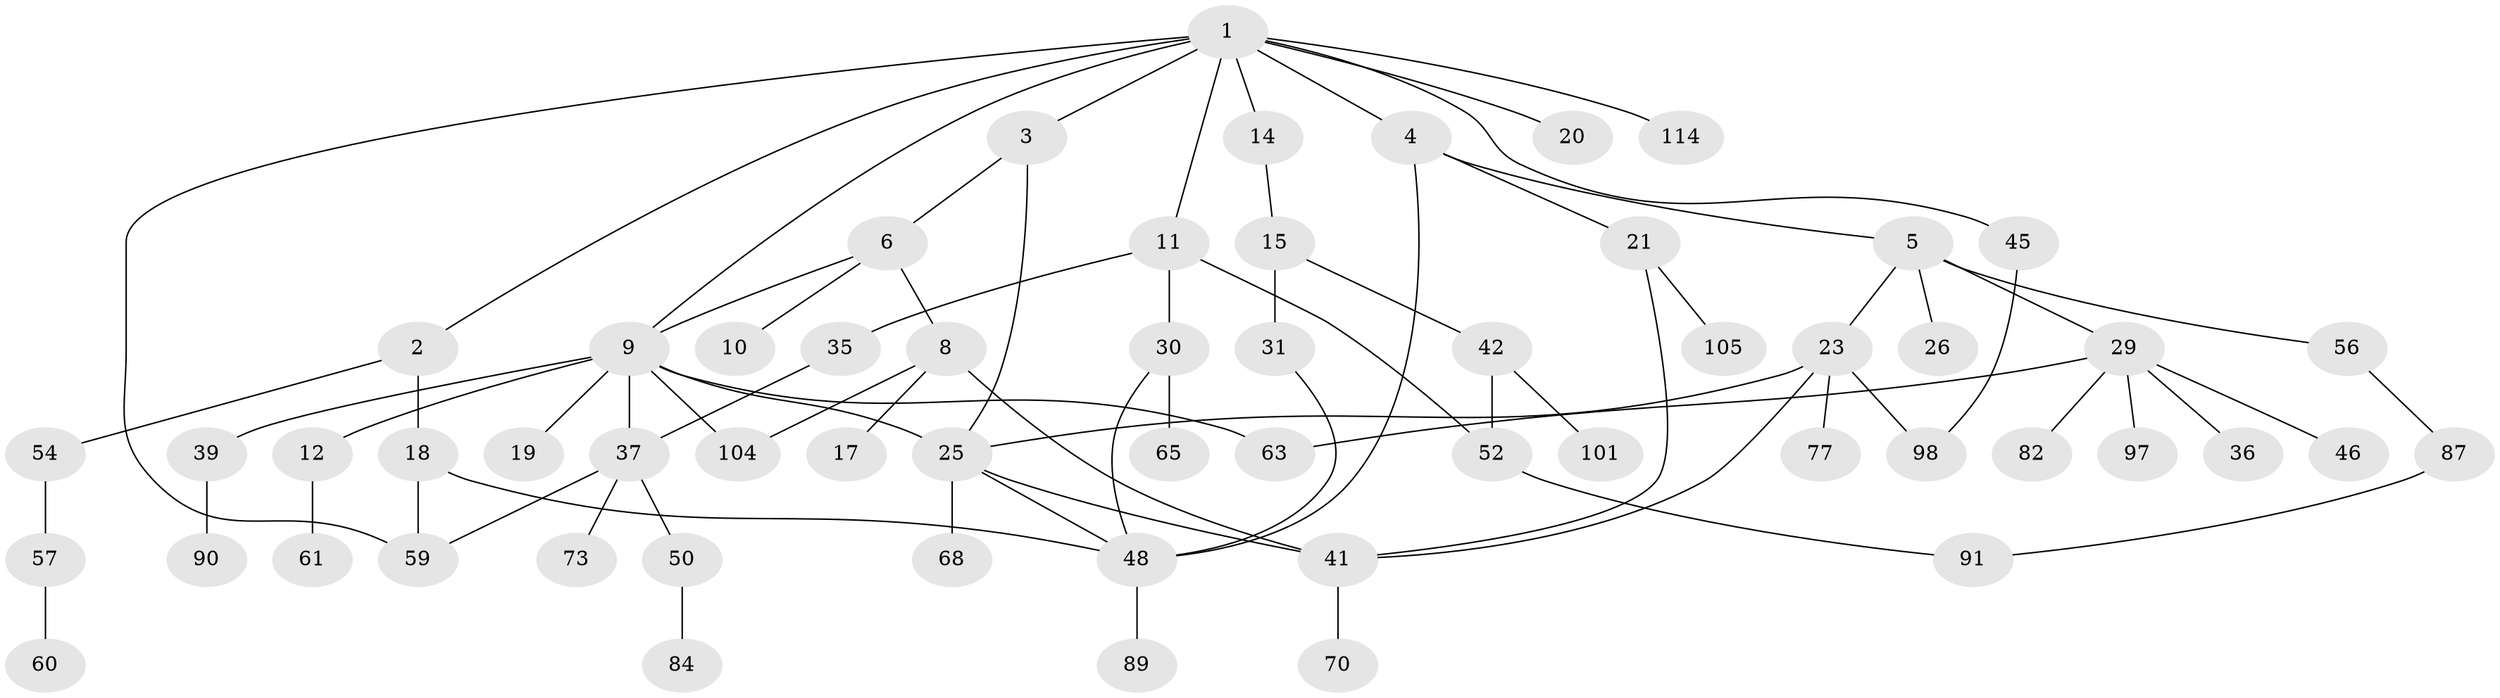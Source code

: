 // original degree distribution, {10: 0.008403361344537815, 3: 0.2184873949579832, 4: 0.1092436974789916, 5: 0.01680672268907563, 7: 0.008403361344537815, 1: 0.3277310924369748, 2: 0.3025210084033613, 6: 0.008403361344537815}
// Generated by graph-tools (version 1.1) at 2025/13/03/09/25 04:13:33]
// undirected, 59 vertices, 76 edges
graph export_dot {
graph [start="1"]
  node [color=gray90,style=filled];
  1;
  2;
  3;
  4 [super="+113+7"];
  5;
  6;
  8;
  9 [super="+16+93+55+13+96"];
  10;
  11 [super="+22+28"];
  12 [super="+34+95"];
  14;
  15;
  17;
  18 [super="+106"];
  19 [super="+62"];
  20;
  21 [super="+27"];
  23 [super="+53+43"];
  25 [super="+40+76"];
  26;
  29 [super="+67+33"];
  30;
  31 [super="+116+86"];
  35;
  36;
  37 [super="+38+58"];
  39;
  41 [super="+51"];
  42 [super="+81+103+92"];
  45;
  46 [super="+49"];
  48 [super="+71+80"];
  50;
  52 [super="+66"];
  54 [super="+72"];
  56 [super="+69+78"];
  57;
  59;
  60;
  61;
  63;
  65 [super="+100"];
  68 [super="+119"];
  70;
  73;
  77;
  82;
  84;
  87;
  89 [super="+108+117"];
  90;
  91;
  97;
  98;
  101 [super="+109+102"];
  104;
  105;
  114;
  1 -- 2;
  1 -- 3;
  1 -- 4;
  1 -- 9;
  1 -- 11;
  1 -- 14;
  1 -- 20;
  1 -- 45;
  1 -- 114;
  1 -- 59;
  2 -- 18;
  2 -- 54;
  3 -- 6;
  3 -- 25;
  4 -- 5;
  4 -- 48 [weight=2];
  4 -- 21;
  5 -- 23;
  5 -- 26;
  5 -- 29;
  5 -- 56;
  6 -- 8;
  6 -- 10;
  6 -- 9;
  8 -- 17;
  8 -- 104;
  8 -- 41;
  9 -- 12;
  9 -- 104;
  9 -- 63;
  9 -- 25;
  9 -- 19;
  9 -- 37;
  9 -- 39;
  11 -- 52;
  11 -- 35;
  11 -- 30;
  12 -- 61;
  14 -- 15;
  15 -- 31;
  15 -- 42;
  18 -- 59;
  18 -- 48;
  21 -- 41;
  21 -- 105;
  23 -- 25;
  23 -- 98;
  23 -- 77;
  23 -- 41;
  25 -- 48;
  25 -- 68;
  25 -- 41;
  29 -- 97;
  29 -- 82;
  29 -- 36;
  29 -- 46;
  29 -- 63;
  30 -- 65;
  30 -- 48;
  31 -- 48;
  35 -- 37;
  37 -- 73;
  37 -- 50;
  37 -- 59;
  39 -- 90;
  41 -- 70;
  42 -- 52;
  42 -- 101;
  45 -- 98;
  48 -- 89;
  50 -- 84;
  52 -- 91;
  54 -- 57;
  56 -- 87;
  57 -- 60;
  87 -- 91;
}
